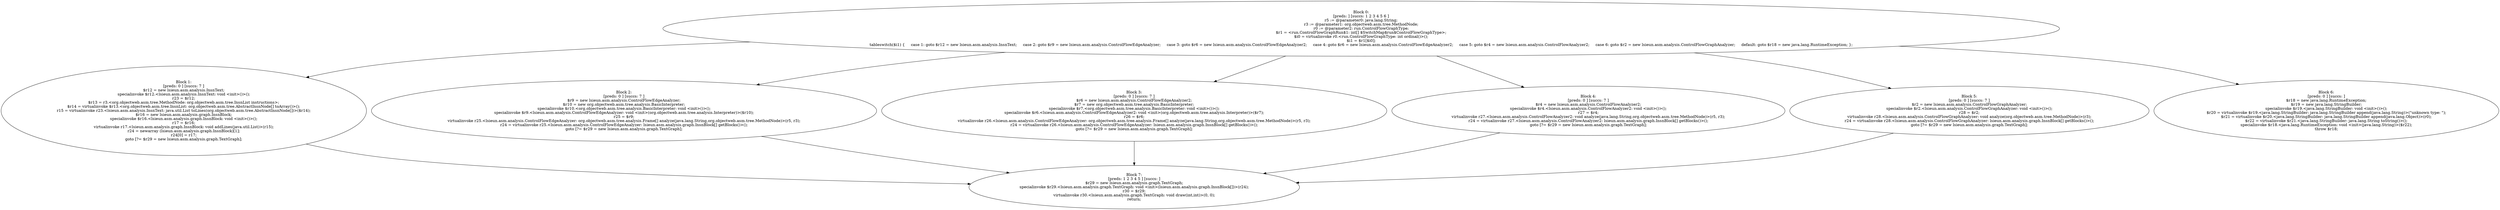 digraph "unitGraph" {
    "Block 0:
[preds: ] [succs: 1 2 3 4 5 6 ]
r5 := @parameter0: java.lang.String;
r3 := @parameter1: org.objectweb.asm.tree.MethodNode;
r0 := @parameter2: run.ControlFlowGraphType;
$r1 = <run.ControlFlowGraphRun$1: int[] $SwitchMap$run$ControlFlowGraphType>;
$i0 = virtualinvoke r0.<run.ControlFlowGraphType: int ordinal()>();
$i1 = $r1[$i0];
tableswitch($i1) {     case 1: goto $r12 = new lsieun.asm.analysis.InsnText;     case 2: goto $r9 = new lsieun.asm.analysis.ControlFlowEdgeAnalyzer;     case 3: goto $r6 = new lsieun.asm.analysis.ControlFlowEdgeAnalyzer2;     case 4: goto $r6 = new lsieun.asm.analysis.ControlFlowEdgeAnalyzer2;     case 5: goto $r4 = new lsieun.asm.analysis.ControlFlowAnalyzer2;     case 6: goto $r2 = new lsieun.asm.analysis.ControlFlowGraphAnalyzer;     default: goto $r18 = new java.lang.RuntimeException; };
"
    "Block 1:
[preds: 0 ] [succs: 7 ]
$r12 = new lsieun.asm.analysis.InsnText;
specialinvoke $r12.<lsieun.asm.analysis.InsnText: void <init>()>();
r23 = $r12;
$r13 = r3.<org.objectweb.asm.tree.MethodNode: org.objectweb.asm.tree.InsnList instructions>;
$r14 = virtualinvoke $r13.<org.objectweb.asm.tree.InsnList: org.objectweb.asm.tree.AbstractInsnNode[] toArray()>();
r15 = virtualinvoke r23.<lsieun.asm.analysis.InsnText: java.util.List toLines(org.objectweb.asm.tree.AbstractInsnNode[])>($r14);
$r16 = new lsieun.asm.analysis.graph.InsnBlock;
specialinvoke $r16.<lsieun.asm.analysis.graph.InsnBlock: void <init>()>();
r17 = $r16;
virtualinvoke r17.<lsieun.asm.analysis.graph.InsnBlock: void addLines(java.util.List)>(r15);
r24 = newarray (lsieun.asm.analysis.graph.InsnBlock)[1];
r24[0] = r17;
goto [?= $r29 = new lsieun.asm.analysis.graph.TextGraph];
"
    "Block 2:
[preds: 0 ] [succs: 7 ]
$r9 = new lsieun.asm.analysis.ControlFlowEdgeAnalyzer;
$r10 = new org.objectweb.asm.tree.analysis.BasicInterpreter;
specialinvoke $r10.<org.objectweb.asm.tree.analysis.BasicInterpreter: void <init>()>();
specialinvoke $r9.<lsieun.asm.analysis.ControlFlowEdgeAnalyzer: void <init>(org.objectweb.asm.tree.analysis.Interpreter)>($r10);
r25 = $r9;
virtualinvoke r25.<lsieun.asm.analysis.ControlFlowEdgeAnalyzer: org.objectweb.asm.tree.analysis.Frame[] analyze(java.lang.String,org.objectweb.asm.tree.MethodNode)>(r5, r3);
r24 = virtualinvoke r25.<lsieun.asm.analysis.ControlFlowEdgeAnalyzer: lsieun.asm.analysis.graph.InsnBlock[] getBlocks()>();
goto [?= $r29 = new lsieun.asm.analysis.graph.TextGraph];
"
    "Block 3:
[preds: 0 ] [succs: 7 ]
$r6 = new lsieun.asm.analysis.ControlFlowEdgeAnalyzer2;
$r7 = new org.objectweb.asm.tree.analysis.BasicInterpreter;
specialinvoke $r7.<org.objectweb.asm.tree.analysis.BasicInterpreter: void <init>()>();
specialinvoke $r6.<lsieun.asm.analysis.ControlFlowEdgeAnalyzer2: void <init>(org.objectweb.asm.tree.analysis.Interpreter)>($r7);
r26 = $r6;
virtualinvoke r26.<lsieun.asm.analysis.ControlFlowEdgeAnalyzer: org.objectweb.asm.tree.analysis.Frame[] analyze(java.lang.String,org.objectweb.asm.tree.MethodNode)>(r5, r3);
r24 = virtualinvoke r26.<lsieun.asm.analysis.ControlFlowEdgeAnalyzer: lsieun.asm.analysis.graph.InsnBlock[] getBlocks()>();
goto [?= $r29 = new lsieun.asm.analysis.graph.TextGraph];
"
    "Block 4:
[preds: 0 ] [succs: 7 ]
$r4 = new lsieun.asm.analysis.ControlFlowAnalyzer2;
specialinvoke $r4.<lsieun.asm.analysis.ControlFlowAnalyzer2: void <init>()>();
r27 = $r4;
virtualinvoke r27.<lsieun.asm.analysis.ControlFlowAnalyzer2: void analyze(java.lang.String,org.objectweb.asm.tree.MethodNode)>(r5, r3);
r24 = virtualinvoke r27.<lsieun.asm.analysis.ControlFlowAnalyzer2: lsieun.asm.analysis.graph.InsnBlock[] getBlocks()>();
goto [?= $r29 = new lsieun.asm.analysis.graph.TextGraph];
"
    "Block 5:
[preds: 0 ] [succs: 7 ]
$r2 = new lsieun.asm.analysis.ControlFlowGraphAnalyzer;
specialinvoke $r2.<lsieun.asm.analysis.ControlFlowGraphAnalyzer: void <init>()>();
r28 = $r2;
virtualinvoke r28.<lsieun.asm.analysis.ControlFlowGraphAnalyzer: void analyze(org.objectweb.asm.tree.MethodNode)>(r3);
r24 = virtualinvoke r28.<lsieun.asm.analysis.ControlFlowGraphAnalyzer: lsieun.asm.analysis.graph.InsnBlock[] getBlocks()>();
goto [?= $r29 = new lsieun.asm.analysis.graph.TextGraph];
"
    "Block 6:
[preds: 0 ] [succs: ]
$r18 = new java.lang.RuntimeException;
$r19 = new java.lang.StringBuilder;
specialinvoke $r19.<java.lang.StringBuilder: void <init>()>();
$r20 = virtualinvoke $r19.<java.lang.StringBuilder: java.lang.StringBuilder append(java.lang.String)>(\"unknown type: \");
$r21 = virtualinvoke $r20.<java.lang.StringBuilder: java.lang.StringBuilder append(java.lang.Object)>(r0);
$r22 = virtualinvoke $r21.<java.lang.StringBuilder: java.lang.String toString()>();
specialinvoke $r18.<java.lang.RuntimeException: void <init>(java.lang.String)>($r22);
throw $r18;
"
    "Block 7:
[preds: 1 2 3 4 5 ] [succs: ]
$r29 = new lsieun.asm.analysis.graph.TextGraph;
specialinvoke $r29.<lsieun.asm.analysis.graph.TextGraph: void <init>(lsieun.asm.analysis.graph.InsnBlock[])>(r24);
r30 = $r29;
virtualinvoke r30.<lsieun.asm.analysis.graph.TextGraph: void draw(int,int)>(0, 0);
return;
"
    "Block 0:
[preds: ] [succs: 1 2 3 4 5 6 ]
r5 := @parameter0: java.lang.String;
r3 := @parameter1: org.objectweb.asm.tree.MethodNode;
r0 := @parameter2: run.ControlFlowGraphType;
$r1 = <run.ControlFlowGraphRun$1: int[] $SwitchMap$run$ControlFlowGraphType>;
$i0 = virtualinvoke r0.<run.ControlFlowGraphType: int ordinal()>();
$i1 = $r1[$i0];
tableswitch($i1) {     case 1: goto $r12 = new lsieun.asm.analysis.InsnText;     case 2: goto $r9 = new lsieun.asm.analysis.ControlFlowEdgeAnalyzer;     case 3: goto $r6 = new lsieun.asm.analysis.ControlFlowEdgeAnalyzer2;     case 4: goto $r6 = new lsieun.asm.analysis.ControlFlowEdgeAnalyzer2;     case 5: goto $r4 = new lsieun.asm.analysis.ControlFlowAnalyzer2;     case 6: goto $r2 = new lsieun.asm.analysis.ControlFlowGraphAnalyzer;     default: goto $r18 = new java.lang.RuntimeException; };
"->"Block 1:
[preds: 0 ] [succs: 7 ]
$r12 = new lsieun.asm.analysis.InsnText;
specialinvoke $r12.<lsieun.asm.analysis.InsnText: void <init>()>();
r23 = $r12;
$r13 = r3.<org.objectweb.asm.tree.MethodNode: org.objectweb.asm.tree.InsnList instructions>;
$r14 = virtualinvoke $r13.<org.objectweb.asm.tree.InsnList: org.objectweb.asm.tree.AbstractInsnNode[] toArray()>();
r15 = virtualinvoke r23.<lsieun.asm.analysis.InsnText: java.util.List toLines(org.objectweb.asm.tree.AbstractInsnNode[])>($r14);
$r16 = new lsieun.asm.analysis.graph.InsnBlock;
specialinvoke $r16.<lsieun.asm.analysis.graph.InsnBlock: void <init>()>();
r17 = $r16;
virtualinvoke r17.<lsieun.asm.analysis.graph.InsnBlock: void addLines(java.util.List)>(r15);
r24 = newarray (lsieun.asm.analysis.graph.InsnBlock)[1];
r24[0] = r17;
goto [?= $r29 = new lsieun.asm.analysis.graph.TextGraph];
";
    "Block 0:
[preds: ] [succs: 1 2 3 4 5 6 ]
r5 := @parameter0: java.lang.String;
r3 := @parameter1: org.objectweb.asm.tree.MethodNode;
r0 := @parameter2: run.ControlFlowGraphType;
$r1 = <run.ControlFlowGraphRun$1: int[] $SwitchMap$run$ControlFlowGraphType>;
$i0 = virtualinvoke r0.<run.ControlFlowGraphType: int ordinal()>();
$i1 = $r1[$i0];
tableswitch($i1) {     case 1: goto $r12 = new lsieun.asm.analysis.InsnText;     case 2: goto $r9 = new lsieun.asm.analysis.ControlFlowEdgeAnalyzer;     case 3: goto $r6 = new lsieun.asm.analysis.ControlFlowEdgeAnalyzer2;     case 4: goto $r6 = new lsieun.asm.analysis.ControlFlowEdgeAnalyzer2;     case 5: goto $r4 = new lsieun.asm.analysis.ControlFlowAnalyzer2;     case 6: goto $r2 = new lsieun.asm.analysis.ControlFlowGraphAnalyzer;     default: goto $r18 = new java.lang.RuntimeException; };
"->"Block 2:
[preds: 0 ] [succs: 7 ]
$r9 = new lsieun.asm.analysis.ControlFlowEdgeAnalyzer;
$r10 = new org.objectweb.asm.tree.analysis.BasicInterpreter;
specialinvoke $r10.<org.objectweb.asm.tree.analysis.BasicInterpreter: void <init>()>();
specialinvoke $r9.<lsieun.asm.analysis.ControlFlowEdgeAnalyzer: void <init>(org.objectweb.asm.tree.analysis.Interpreter)>($r10);
r25 = $r9;
virtualinvoke r25.<lsieun.asm.analysis.ControlFlowEdgeAnalyzer: org.objectweb.asm.tree.analysis.Frame[] analyze(java.lang.String,org.objectweb.asm.tree.MethodNode)>(r5, r3);
r24 = virtualinvoke r25.<lsieun.asm.analysis.ControlFlowEdgeAnalyzer: lsieun.asm.analysis.graph.InsnBlock[] getBlocks()>();
goto [?= $r29 = new lsieun.asm.analysis.graph.TextGraph];
";
    "Block 0:
[preds: ] [succs: 1 2 3 4 5 6 ]
r5 := @parameter0: java.lang.String;
r3 := @parameter1: org.objectweb.asm.tree.MethodNode;
r0 := @parameter2: run.ControlFlowGraphType;
$r1 = <run.ControlFlowGraphRun$1: int[] $SwitchMap$run$ControlFlowGraphType>;
$i0 = virtualinvoke r0.<run.ControlFlowGraphType: int ordinal()>();
$i1 = $r1[$i0];
tableswitch($i1) {     case 1: goto $r12 = new lsieun.asm.analysis.InsnText;     case 2: goto $r9 = new lsieun.asm.analysis.ControlFlowEdgeAnalyzer;     case 3: goto $r6 = new lsieun.asm.analysis.ControlFlowEdgeAnalyzer2;     case 4: goto $r6 = new lsieun.asm.analysis.ControlFlowEdgeAnalyzer2;     case 5: goto $r4 = new lsieun.asm.analysis.ControlFlowAnalyzer2;     case 6: goto $r2 = new lsieun.asm.analysis.ControlFlowGraphAnalyzer;     default: goto $r18 = new java.lang.RuntimeException; };
"->"Block 3:
[preds: 0 ] [succs: 7 ]
$r6 = new lsieun.asm.analysis.ControlFlowEdgeAnalyzer2;
$r7 = new org.objectweb.asm.tree.analysis.BasicInterpreter;
specialinvoke $r7.<org.objectweb.asm.tree.analysis.BasicInterpreter: void <init>()>();
specialinvoke $r6.<lsieun.asm.analysis.ControlFlowEdgeAnalyzer2: void <init>(org.objectweb.asm.tree.analysis.Interpreter)>($r7);
r26 = $r6;
virtualinvoke r26.<lsieun.asm.analysis.ControlFlowEdgeAnalyzer: org.objectweb.asm.tree.analysis.Frame[] analyze(java.lang.String,org.objectweb.asm.tree.MethodNode)>(r5, r3);
r24 = virtualinvoke r26.<lsieun.asm.analysis.ControlFlowEdgeAnalyzer: lsieun.asm.analysis.graph.InsnBlock[] getBlocks()>();
goto [?= $r29 = new lsieun.asm.analysis.graph.TextGraph];
";
    "Block 0:
[preds: ] [succs: 1 2 3 4 5 6 ]
r5 := @parameter0: java.lang.String;
r3 := @parameter1: org.objectweb.asm.tree.MethodNode;
r0 := @parameter2: run.ControlFlowGraphType;
$r1 = <run.ControlFlowGraphRun$1: int[] $SwitchMap$run$ControlFlowGraphType>;
$i0 = virtualinvoke r0.<run.ControlFlowGraphType: int ordinal()>();
$i1 = $r1[$i0];
tableswitch($i1) {     case 1: goto $r12 = new lsieun.asm.analysis.InsnText;     case 2: goto $r9 = new lsieun.asm.analysis.ControlFlowEdgeAnalyzer;     case 3: goto $r6 = new lsieun.asm.analysis.ControlFlowEdgeAnalyzer2;     case 4: goto $r6 = new lsieun.asm.analysis.ControlFlowEdgeAnalyzer2;     case 5: goto $r4 = new lsieun.asm.analysis.ControlFlowAnalyzer2;     case 6: goto $r2 = new lsieun.asm.analysis.ControlFlowGraphAnalyzer;     default: goto $r18 = new java.lang.RuntimeException; };
"->"Block 4:
[preds: 0 ] [succs: 7 ]
$r4 = new lsieun.asm.analysis.ControlFlowAnalyzer2;
specialinvoke $r4.<lsieun.asm.analysis.ControlFlowAnalyzer2: void <init>()>();
r27 = $r4;
virtualinvoke r27.<lsieun.asm.analysis.ControlFlowAnalyzer2: void analyze(java.lang.String,org.objectweb.asm.tree.MethodNode)>(r5, r3);
r24 = virtualinvoke r27.<lsieun.asm.analysis.ControlFlowAnalyzer2: lsieun.asm.analysis.graph.InsnBlock[] getBlocks()>();
goto [?= $r29 = new lsieun.asm.analysis.graph.TextGraph];
";
    "Block 0:
[preds: ] [succs: 1 2 3 4 5 6 ]
r5 := @parameter0: java.lang.String;
r3 := @parameter1: org.objectweb.asm.tree.MethodNode;
r0 := @parameter2: run.ControlFlowGraphType;
$r1 = <run.ControlFlowGraphRun$1: int[] $SwitchMap$run$ControlFlowGraphType>;
$i0 = virtualinvoke r0.<run.ControlFlowGraphType: int ordinal()>();
$i1 = $r1[$i0];
tableswitch($i1) {     case 1: goto $r12 = new lsieun.asm.analysis.InsnText;     case 2: goto $r9 = new lsieun.asm.analysis.ControlFlowEdgeAnalyzer;     case 3: goto $r6 = new lsieun.asm.analysis.ControlFlowEdgeAnalyzer2;     case 4: goto $r6 = new lsieun.asm.analysis.ControlFlowEdgeAnalyzer2;     case 5: goto $r4 = new lsieun.asm.analysis.ControlFlowAnalyzer2;     case 6: goto $r2 = new lsieun.asm.analysis.ControlFlowGraphAnalyzer;     default: goto $r18 = new java.lang.RuntimeException; };
"->"Block 5:
[preds: 0 ] [succs: 7 ]
$r2 = new lsieun.asm.analysis.ControlFlowGraphAnalyzer;
specialinvoke $r2.<lsieun.asm.analysis.ControlFlowGraphAnalyzer: void <init>()>();
r28 = $r2;
virtualinvoke r28.<lsieun.asm.analysis.ControlFlowGraphAnalyzer: void analyze(org.objectweb.asm.tree.MethodNode)>(r3);
r24 = virtualinvoke r28.<lsieun.asm.analysis.ControlFlowGraphAnalyzer: lsieun.asm.analysis.graph.InsnBlock[] getBlocks()>();
goto [?= $r29 = new lsieun.asm.analysis.graph.TextGraph];
";
    "Block 0:
[preds: ] [succs: 1 2 3 4 5 6 ]
r5 := @parameter0: java.lang.String;
r3 := @parameter1: org.objectweb.asm.tree.MethodNode;
r0 := @parameter2: run.ControlFlowGraphType;
$r1 = <run.ControlFlowGraphRun$1: int[] $SwitchMap$run$ControlFlowGraphType>;
$i0 = virtualinvoke r0.<run.ControlFlowGraphType: int ordinal()>();
$i1 = $r1[$i0];
tableswitch($i1) {     case 1: goto $r12 = new lsieun.asm.analysis.InsnText;     case 2: goto $r9 = new lsieun.asm.analysis.ControlFlowEdgeAnalyzer;     case 3: goto $r6 = new lsieun.asm.analysis.ControlFlowEdgeAnalyzer2;     case 4: goto $r6 = new lsieun.asm.analysis.ControlFlowEdgeAnalyzer2;     case 5: goto $r4 = new lsieun.asm.analysis.ControlFlowAnalyzer2;     case 6: goto $r2 = new lsieun.asm.analysis.ControlFlowGraphAnalyzer;     default: goto $r18 = new java.lang.RuntimeException; };
"->"Block 6:
[preds: 0 ] [succs: ]
$r18 = new java.lang.RuntimeException;
$r19 = new java.lang.StringBuilder;
specialinvoke $r19.<java.lang.StringBuilder: void <init>()>();
$r20 = virtualinvoke $r19.<java.lang.StringBuilder: java.lang.StringBuilder append(java.lang.String)>(\"unknown type: \");
$r21 = virtualinvoke $r20.<java.lang.StringBuilder: java.lang.StringBuilder append(java.lang.Object)>(r0);
$r22 = virtualinvoke $r21.<java.lang.StringBuilder: java.lang.String toString()>();
specialinvoke $r18.<java.lang.RuntimeException: void <init>(java.lang.String)>($r22);
throw $r18;
";
    "Block 1:
[preds: 0 ] [succs: 7 ]
$r12 = new lsieun.asm.analysis.InsnText;
specialinvoke $r12.<lsieun.asm.analysis.InsnText: void <init>()>();
r23 = $r12;
$r13 = r3.<org.objectweb.asm.tree.MethodNode: org.objectweb.asm.tree.InsnList instructions>;
$r14 = virtualinvoke $r13.<org.objectweb.asm.tree.InsnList: org.objectweb.asm.tree.AbstractInsnNode[] toArray()>();
r15 = virtualinvoke r23.<lsieun.asm.analysis.InsnText: java.util.List toLines(org.objectweb.asm.tree.AbstractInsnNode[])>($r14);
$r16 = new lsieun.asm.analysis.graph.InsnBlock;
specialinvoke $r16.<lsieun.asm.analysis.graph.InsnBlock: void <init>()>();
r17 = $r16;
virtualinvoke r17.<lsieun.asm.analysis.graph.InsnBlock: void addLines(java.util.List)>(r15);
r24 = newarray (lsieun.asm.analysis.graph.InsnBlock)[1];
r24[0] = r17;
goto [?= $r29 = new lsieun.asm.analysis.graph.TextGraph];
"->"Block 7:
[preds: 1 2 3 4 5 ] [succs: ]
$r29 = new lsieun.asm.analysis.graph.TextGraph;
specialinvoke $r29.<lsieun.asm.analysis.graph.TextGraph: void <init>(lsieun.asm.analysis.graph.InsnBlock[])>(r24);
r30 = $r29;
virtualinvoke r30.<lsieun.asm.analysis.graph.TextGraph: void draw(int,int)>(0, 0);
return;
";
    "Block 2:
[preds: 0 ] [succs: 7 ]
$r9 = new lsieun.asm.analysis.ControlFlowEdgeAnalyzer;
$r10 = new org.objectweb.asm.tree.analysis.BasicInterpreter;
specialinvoke $r10.<org.objectweb.asm.tree.analysis.BasicInterpreter: void <init>()>();
specialinvoke $r9.<lsieun.asm.analysis.ControlFlowEdgeAnalyzer: void <init>(org.objectweb.asm.tree.analysis.Interpreter)>($r10);
r25 = $r9;
virtualinvoke r25.<lsieun.asm.analysis.ControlFlowEdgeAnalyzer: org.objectweb.asm.tree.analysis.Frame[] analyze(java.lang.String,org.objectweb.asm.tree.MethodNode)>(r5, r3);
r24 = virtualinvoke r25.<lsieun.asm.analysis.ControlFlowEdgeAnalyzer: lsieun.asm.analysis.graph.InsnBlock[] getBlocks()>();
goto [?= $r29 = new lsieun.asm.analysis.graph.TextGraph];
"->"Block 7:
[preds: 1 2 3 4 5 ] [succs: ]
$r29 = new lsieun.asm.analysis.graph.TextGraph;
specialinvoke $r29.<lsieun.asm.analysis.graph.TextGraph: void <init>(lsieun.asm.analysis.graph.InsnBlock[])>(r24);
r30 = $r29;
virtualinvoke r30.<lsieun.asm.analysis.graph.TextGraph: void draw(int,int)>(0, 0);
return;
";
    "Block 3:
[preds: 0 ] [succs: 7 ]
$r6 = new lsieun.asm.analysis.ControlFlowEdgeAnalyzer2;
$r7 = new org.objectweb.asm.tree.analysis.BasicInterpreter;
specialinvoke $r7.<org.objectweb.asm.tree.analysis.BasicInterpreter: void <init>()>();
specialinvoke $r6.<lsieun.asm.analysis.ControlFlowEdgeAnalyzer2: void <init>(org.objectweb.asm.tree.analysis.Interpreter)>($r7);
r26 = $r6;
virtualinvoke r26.<lsieun.asm.analysis.ControlFlowEdgeAnalyzer: org.objectweb.asm.tree.analysis.Frame[] analyze(java.lang.String,org.objectweb.asm.tree.MethodNode)>(r5, r3);
r24 = virtualinvoke r26.<lsieun.asm.analysis.ControlFlowEdgeAnalyzer: lsieun.asm.analysis.graph.InsnBlock[] getBlocks()>();
goto [?= $r29 = new lsieun.asm.analysis.graph.TextGraph];
"->"Block 7:
[preds: 1 2 3 4 5 ] [succs: ]
$r29 = new lsieun.asm.analysis.graph.TextGraph;
specialinvoke $r29.<lsieun.asm.analysis.graph.TextGraph: void <init>(lsieun.asm.analysis.graph.InsnBlock[])>(r24);
r30 = $r29;
virtualinvoke r30.<lsieun.asm.analysis.graph.TextGraph: void draw(int,int)>(0, 0);
return;
";
    "Block 4:
[preds: 0 ] [succs: 7 ]
$r4 = new lsieun.asm.analysis.ControlFlowAnalyzer2;
specialinvoke $r4.<lsieun.asm.analysis.ControlFlowAnalyzer2: void <init>()>();
r27 = $r4;
virtualinvoke r27.<lsieun.asm.analysis.ControlFlowAnalyzer2: void analyze(java.lang.String,org.objectweb.asm.tree.MethodNode)>(r5, r3);
r24 = virtualinvoke r27.<lsieun.asm.analysis.ControlFlowAnalyzer2: lsieun.asm.analysis.graph.InsnBlock[] getBlocks()>();
goto [?= $r29 = new lsieun.asm.analysis.graph.TextGraph];
"->"Block 7:
[preds: 1 2 3 4 5 ] [succs: ]
$r29 = new lsieun.asm.analysis.graph.TextGraph;
specialinvoke $r29.<lsieun.asm.analysis.graph.TextGraph: void <init>(lsieun.asm.analysis.graph.InsnBlock[])>(r24);
r30 = $r29;
virtualinvoke r30.<lsieun.asm.analysis.graph.TextGraph: void draw(int,int)>(0, 0);
return;
";
    "Block 5:
[preds: 0 ] [succs: 7 ]
$r2 = new lsieun.asm.analysis.ControlFlowGraphAnalyzer;
specialinvoke $r2.<lsieun.asm.analysis.ControlFlowGraphAnalyzer: void <init>()>();
r28 = $r2;
virtualinvoke r28.<lsieun.asm.analysis.ControlFlowGraphAnalyzer: void analyze(org.objectweb.asm.tree.MethodNode)>(r3);
r24 = virtualinvoke r28.<lsieun.asm.analysis.ControlFlowGraphAnalyzer: lsieun.asm.analysis.graph.InsnBlock[] getBlocks()>();
goto [?= $r29 = new lsieun.asm.analysis.graph.TextGraph];
"->"Block 7:
[preds: 1 2 3 4 5 ] [succs: ]
$r29 = new lsieun.asm.analysis.graph.TextGraph;
specialinvoke $r29.<lsieun.asm.analysis.graph.TextGraph: void <init>(lsieun.asm.analysis.graph.InsnBlock[])>(r24);
r30 = $r29;
virtualinvoke r30.<lsieun.asm.analysis.graph.TextGraph: void draw(int,int)>(0, 0);
return;
";
}
